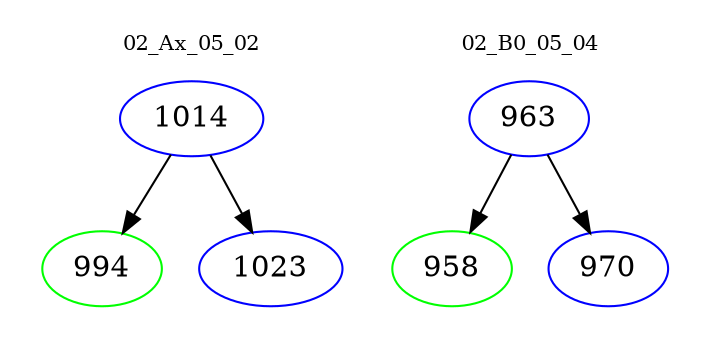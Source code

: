 digraph{
subgraph cluster_0 {
color = white
label = "02_Ax_05_02";
fontsize=10;
T0_1014 [label="1014", color="blue"]
T0_1014 -> T0_994 [color="black"]
T0_994 [label="994", color="green"]
T0_1014 -> T0_1023 [color="black"]
T0_1023 [label="1023", color="blue"]
}
subgraph cluster_1 {
color = white
label = "02_B0_05_04";
fontsize=10;
T1_963 [label="963", color="blue"]
T1_963 -> T1_958 [color="black"]
T1_958 [label="958", color="green"]
T1_963 -> T1_970 [color="black"]
T1_970 [label="970", color="blue"]
}
}
